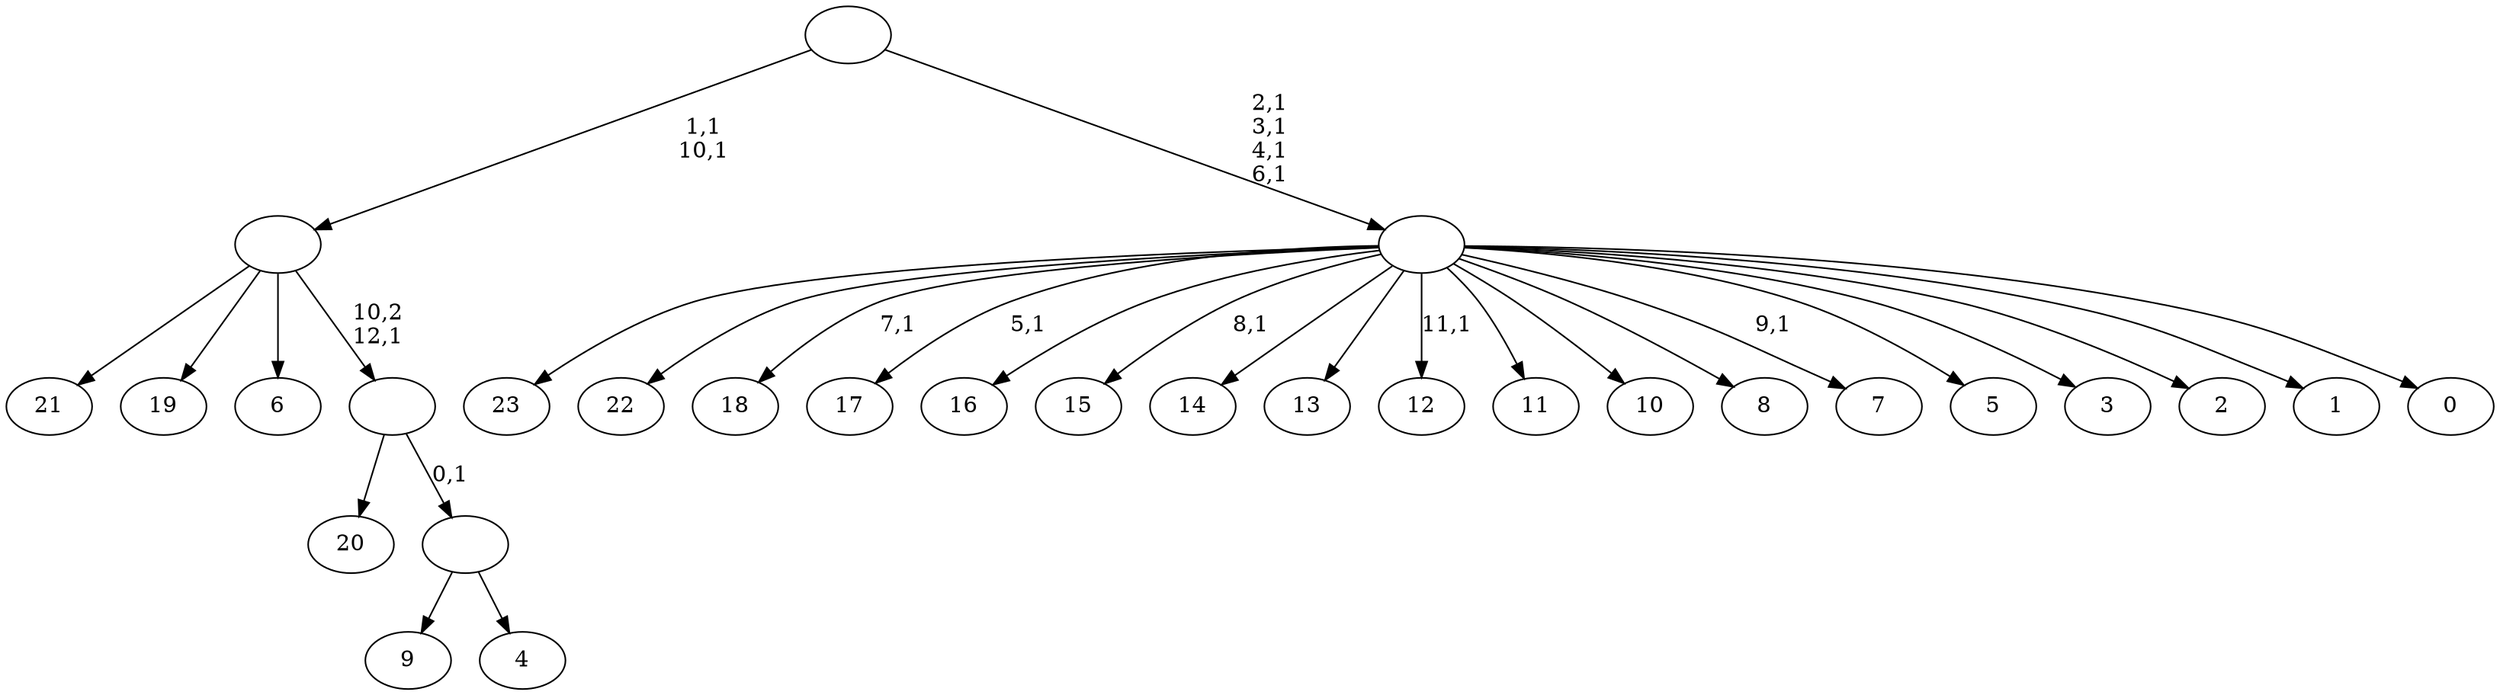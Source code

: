 digraph T {
	37 [label="23"]
	36 [label="22"]
	35 [label="21"]
	34 [label="20"]
	33 [label="19"]
	32 [label="18"]
	30 [label="17"]
	28 [label="16"]
	27 [label="15"]
	25 [label="14"]
	24 [label="13"]
	23 [label="12"]
	21 [label="11"]
	20 [label="10"]
	19 [label="9"]
	18 [label="8"]
	17 [label="7"]
	15 [label="6"]
	14 [label="5"]
	13 [label="4"]
	12 [label=""]
	11 [label=""]
	10 [label=""]
	8 [label="3"]
	7 [label="2"]
	6 [label="1"]
	5 [label="0"]
	4 [label=""]
	0 [label=""]
	12 -> 19 [label=""]
	12 -> 13 [label=""]
	11 -> 34 [label=""]
	11 -> 12 [label="0,1"]
	10 -> 35 [label=""]
	10 -> 33 [label=""]
	10 -> 15 [label=""]
	10 -> 11 [label="10,2\n12,1"]
	4 -> 17 [label="9,1"]
	4 -> 23 [label="11,1"]
	4 -> 27 [label="8,1"]
	4 -> 30 [label="5,1"]
	4 -> 32 [label="7,1"]
	4 -> 37 [label=""]
	4 -> 36 [label=""]
	4 -> 28 [label=""]
	4 -> 25 [label=""]
	4 -> 24 [label=""]
	4 -> 21 [label=""]
	4 -> 20 [label=""]
	4 -> 18 [label=""]
	4 -> 14 [label=""]
	4 -> 8 [label=""]
	4 -> 7 [label=""]
	4 -> 6 [label=""]
	4 -> 5 [label=""]
	0 -> 4 [label="2,1\n3,1\n4,1\n6,1"]
	0 -> 10 [label="1,1\n10,1"]
}
